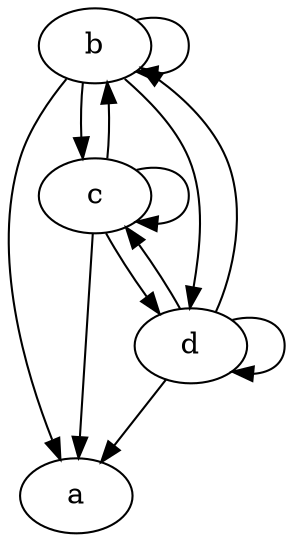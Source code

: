 digraph G {
0[label=a];
1[label=b];
2[label=c];
3[label=d];
1->0 ;
1->1 ;
1->2 ;
1->3 ;
2->0 ;
2->1 ;
2->2 ;
2->3 ;
3->0 ;
3->1 ;
3->2 ;
3->3 ;
}

